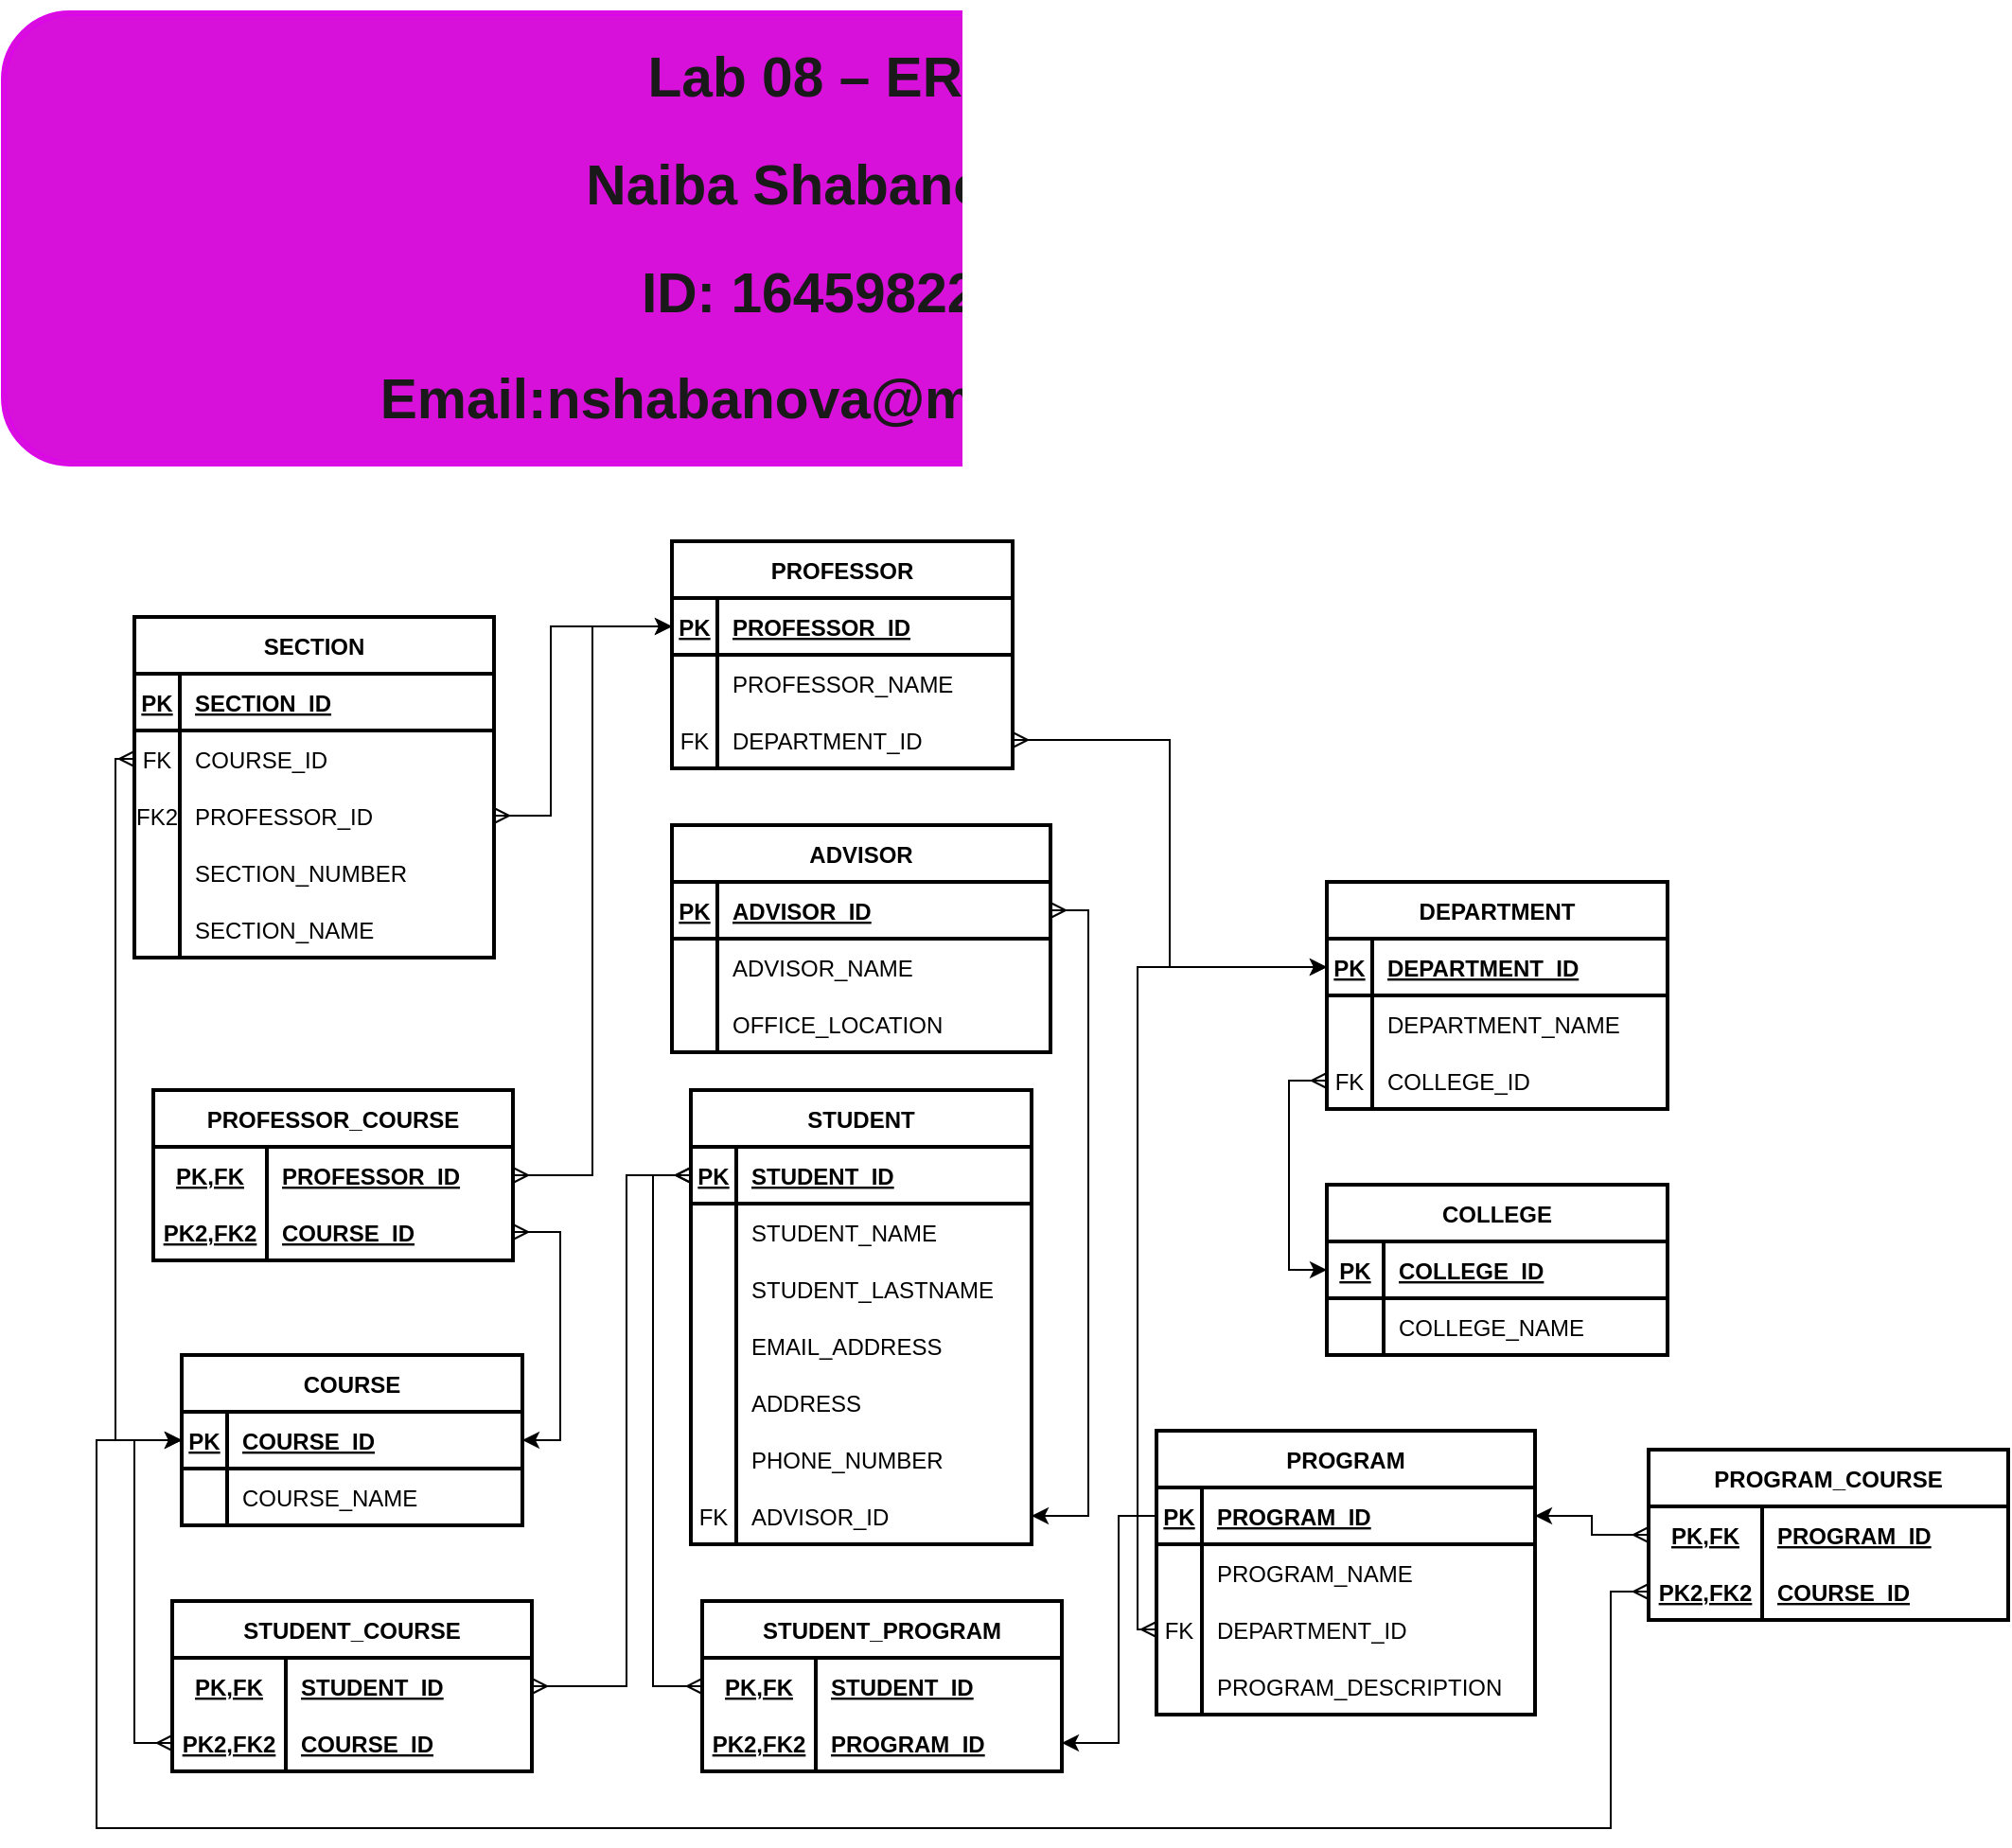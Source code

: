 <mxfile version="24.1.0" type="device">
  <diagram id="C5RBs43oDa-KdzZeNtuy" name="Page-1">
    <mxGraphModel dx="2333" dy="2549" grid="1" gridSize="10" guides="1" tooltips="1" connect="1" arrows="1" fold="1" page="1" pageScale="1" pageWidth="827" pageHeight="1169" math="0" shadow="0">
      <root>
        <mxCell id="WIyWlLk6GJQsqaUBKTNV-0" />
        <mxCell id="WIyWlLk6GJQsqaUBKTNV-1" parent="WIyWlLk6GJQsqaUBKTNV-0" />
        <mxCell id="GXKGaHelufRO0PGXP1pO-20" value="&lt;h1&gt;&lt;p class=&quot;MsoNormal&quot;&gt;&lt;span&gt;&lt;span style=&quot;font-size: 22pt; line-height: 107%;&quot;&gt;Lab 08 – ERD&lt;/span&gt;&lt;/span&gt;&lt;/p&gt;&lt;p class=&quot;MsoNormal&quot;&gt;&lt;span&gt;&lt;span style=&quot;font-size: 22pt; line-height: 107%;&quot;&gt;Naiba Shabanova&amp;nbsp;&lt;/span&gt;&lt;/span&gt;&lt;/p&gt;&lt;p class=&quot;MsoNormal&quot;&gt;&lt;span&gt;&lt;span style=&quot;font-size: 22pt; line-height: 107%;&quot;&gt;ID: 164598229&lt;/span&gt;&lt;/span&gt;&lt;/p&gt;&lt;p class=&quot;MsoNormal&quot;&gt;&lt;span&gt;&lt;span style=&quot;font-size: 22pt; line-height: 107%;&quot;&gt;Email:nshabanova@myseneca.ca&lt;/span&gt;&lt;/span&gt;&lt;/p&gt;&lt;/h1&gt;" style="shape=ext;double=1;rounded=1;whiteSpace=wrap;html=1;fillColor=#d710da;strokeColor=#dc05eb;fontStyle=1;fontColor=#1a1919;" parent="WIyWlLk6GJQsqaUBKTNV-1" vertex="1">
          <mxGeometry x="330" width="870" height="240" as="geometry" />
        </mxCell>
        <mxCell id="GXKGaHelufRO0PGXP1pO-171" value="COLLEGE" style="shape=table;startSize=30;container=1;collapsible=1;childLayout=tableLayout;fixedRows=1;rowLines=0;fontStyle=1;align=center;resizeLast=1;fontSize=12;strokeWidth=2;fillColor=none;" parent="WIyWlLk6GJQsqaUBKTNV-1" vertex="1">
          <mxGeometry x="1030" y="620" width="180" height="90" as="geometry" />
        </mxCell>
        <mxCell id="GXKGaHelufRO0PGXP1pO-172" value="" style="shape=tableRow;horizontal=0;startSize=0;swimlaneHead=0;swimlaneBody=0;fillColor=none;collapsible=0;dropTarget=0;points=[[0,0.5],[1,0.5]];portConstraint=eastwest;top=0;left=0;right=0;bottom=1;fontSize=12;strokeWidth=2;fontStyle=1" parent="GXKGaHelufRO0PGXP1pO-171" vertex="1">
          <mxGeometry y="30" width="180" height="30" as="geometry" />
        </mxCell>
        <mxCell id="GXKGaHelufRO0PGXP1pO-173" value="PK" style="shape=partialRectangle;connectable=0;fillColor=none;top=0;left=0;bottom=0;right=0;fontStyle=5;overflow=hidden;fontSize=12;strokeWidth=2;" parent="GXKGaHelufRO0PGXP1pO-172" vertex="1">
          <mxGeometry width="30" height="30" as="geometry">
            <mxRectangle width="30" height="30" as="alternateBounds" />
          </mxGeometry>
        </mxCell>
        <mxCell id="GXKGaHelufRO0PGXP1pO-174" value="COLLEGE_ID" style="shape=partialRectangle;connectable=0;fillColor=none;top=0;left=0;bottom=0;right=0;align=left;spacingLeft=6;fontStyle=5;overflow=hidden;fontSize=12;strokeWidth=2;" parent="GXKGaHelufRO0PGXP1pO-172" vertex="1">
          <mxGeometry x="30" width="150" height="30" as="geometry">
            <mxRectangle width="150" height="30" as="alternateBounds" />
          </mxGeometry>
        </mxCell>
        <mxCell id="GXKGaHelufRO0PGXP1pO-175" value="" style="shape=tableRow;horizontal=0;startSize=0;swimlaneHead=0;swimlaneBody=0;fillColor=none;collapsible=0;dropTarget=0;points=[[0,0.5],[1,0.5]];portConstraint=eastwest;top=0;left=0;right=0;bottom=0;fontSize=12;strokeWidth=2;fontStyle=0" parent="GXKGaHelufRO0PGXP1pO-171" vertex="1">
          <mxGeometry y="60" width="180" height="30" as="geometry" />
        </mxCell>
        <mxCell id="GXKGaHelufRO0PGXP1pO-176" value="" style="shape=partialRectangle;connectable=0;fillColor=none;top=0;left=0;bottom=0;right=0;editable=1;overflow=hidden;fontSize=12;strokeWidth=2;fontStyle=0" parent="GXKGaHelufRO0PGXP1pO-175" vertex="1">
          <mxGeometry width="30" height="30" as="geometry">
            <mxRectangle width="30" height="30" as="alternateBounds" />
          </mxGeometry>
        </mxCell>
        <mxCell id="GXKGaHelufRO0PGXP1pO-177" value="COLLEGE_NAME" style="shape=partialRectangle;connectable=0;fillColor=none;top=0;left=0;bottom=0;right=0;align=left;spacingLeft=6;overflow=hidden;fontSize=12;strokeWidth=2;fontStyle=0" parent="GXKGaHelufRO0PGXP1pO-175" vertex="1">
          <mxGeometry x="30" width="150" height="30" as="geometry">
            <mxRectangle width="150" height="30" as="alternateBounds" />
          </mxGeometry>
        </mxCell>
        <mxCell id="D0EyxFfddlVnasIQe5Lu-25" value="DEPARTMENT" style="shape=table;startSize=30;container=1;collapsible=1;childLayout=tableLayout;fixedRows=1;rowLines=0;fontStyle=1;align=center;resizeLast=1;strokeWidth=2;fillColor=none;" parent="WIyWlLk6GJQsqaUBKTNV-1" vertex="1">
          <mxGeometry x="1030" y="460" width="180" height="120.0" as="geometry" />
        </mxCell>
        <mxCell id="D0EyxFfddlVnasIQe5Lu-26" value="" style="shape=tableRow;horizontal=0;startSize=0;swimlaneHead=0;swimlaneBody=0;fillColor=none;collapsible=0;dropTarget=0;points=[[0,0.5],[1,0.5]];portConstraint=eastwest;top=0;left=0;right=0;bottom=1;strokeWidth=2;fontStyle=0" parent="D0EyxFfddlVnasIQe5Lu-25" vertex="1">
          <mxGeometry y="30" width="180" height="30" as="geometry" />
        </mxCell>
        <mxCell id="D0EyxFfddlVnasIQe5Lu-27" value="PK" style="shape=partialRectangle;connectable=0;fillColor=none;top=0;left=0;bottom=0;right=0;fontStyle=5;overflow=hidden;strokeWidth=2;" parent="D0EyxFfddlVnasIQe5Lu-26" vertex="1">
          <mxGeometry width="24" height="30" as="geometry">
            <mxRectangle width="24" height="30" as="alternateBounds" />
          </mxGeometry>
        </mxCell>
        <mxCell id="D0EyxFfddlVnasIQe5Lu-28" value="DEPARTMENT_ID" style="shape=partialRectangle;connectable=0;fillColor=none;top=0;left=0;bottom=0;right=0;align=left;spacingLeft=6;fontStyle=5;overflow=hidden;strokeWidth=2;" parent="D0EyxFfddlVnasIQe5Lu-26" vertex="1">
          <mxGeometry x="24" width="156" height="30" as="geometry">
            <mxRectangle width="156" height="30" as="alternateBounds" />
          </mxGeometry>
        </mxCell>
        <mxCell id="D0EyxFfddlVnasIQe5Lu-29" value="" style="shape=tableRow;horizontal=0;startSize=0;swimlaneHead=0;swimlaneBody=0;fillColor=none;collapsible=0;dropTarget=0;points=[[0,0.5],[1,0.5]];portConstraint=eastwest;top=0;left=0;right=0;bottom=0;strokeWidth=2;fontStyle=0" parent="D0EyxFfddlVnasIQe5Lu-25" vertex="1">
          <mxGeometry y="60" width="180" height="30" as="geometry" />
        </mxCell>
        <mxCell id="D0EyxFfddlVnasIQe5Lu-30" value="" style="shape=partialRectangle;connectable=0;fillColor=none;top=0;left=0;bottom=0;right=0;editable=1;overflow=hidden;strokeWidth=2;fontStyle=0" parent="D0EyxFfddlVnasIQe5Lu-29" vertex="1">
          <mxGeometry width="24" height="30" as="geometry">
            <mxRectangle width="24" height="30" as="alternateBounds" />
          </mxGeometry>
        </mxCell>
        <mxCell id="D0EyxFfddlVnasIQe5Lu-31" value="DEPARTMENT_NAME" style="shape=partialRectangle;connectable=0;fillColor=none;top=0;left=0;bottom=0;right=0;align=left;spacingLeft=6;overflow=hidden;strokeWidth=2;fontStyle=0" parent="D0EyxFfddlVnasIQe5Lu-29" vertex="1">
          <mxGeometry x="24" width="156" height="30" as="geometry">
            <mxRectangle width="156" height="30" as="alternateBounds" />
          </mxGeometry>
        </mxCell>
        <mxCell id="D0EyxFfddlVnasIQe5Lu-32" value="" style="shape=tableRow;horizontal=0;startSize=0;swimlaneHead=0;swimlaneBody=0;fillColor=none;collapsible=0;dropTarget=0;points=[[0,0.5],[1,0.5]];portConstraint=eastwest;top=0;left=0;right=0;bottom=0;strokeWidth=2;fontStyle=0" parent="D0EyxFfddlVnasIQe5Lu-25" vertex="1">
          <mxGeometry y="90" width="180" height="30" as="geometry" />
        </mxCell>
        <mxCell id="D0EyxFfddlVnasIQe5Lu-33" value="FK" style="shape=partialRectangle;connectable=0;fillColor=none;top=0;left=0;bottom=0;right=0;editable=1;overflow=hidden;strokeWidth=2;fontStyle=0" parent="D0EyxFfddlVnasIQe5Lu-32" vertex="1">
          <mxGeometry width="24" height="30" as="geometry">
            <mxRectangle width="24" height="30" as="alternateBounds" />
          </mxGeometry>
        </mxCell>
        <mxCell id="D0EyxFfddlVnasIQe5Lu-34" value="COLLEGE_ID" style="shape=partialRectangle;connectable=0;fillColor=none;top=0;left=0;bottom=0;right=0;align=left;spacingLeft=6;overflow=hidden;strokeWidth=2;fontStyle=0" parent="D0EyxFfddlVnasIQe5Lu-32" vertex="1">
          <mxGeometry x="24" width="156" height="30" as="geometry">
            <mxRectangle width="156" height="30" as="alternateBounds" />
          </mxGeometry>
        </mxCell>
        <mxCell id="D0EyxFfddlVnasIQe5Lu-57" value="PROFESSOR" style="shape=table;startSize=30;container=1;collapsible=1;childLayout=tableLayout;fixedRows=1;rowLines=0;fontStyle=1;align=center;resizeLast=1;strokeWidth=2;fillColor=none;" parent="WIyWlLk6GJQsqaUBKTNV-1" vertex="1">
          <mxGeometry x="684" y="280" width="180" height="120.0" as="geometry" />
        </mxCell>
        <mxCell id="D0EyxFfddlVnasIQe5Lu-58" value="" style="shape=tableRow;horizontal=0;startSize=0;swimlaneHead=0;swimlaneBody=0;fillColor=none;collapsible=0;dropTarget=0;points=[[0,0.5],[1,0.5]];portConstraint=eastwest;top=0;left=0;right=0;bottom=1;strokeWidth=2;fontStyle=0" parent="D0EyxFfddlVnasIQe5Lu-57" vertex="1">
          <mxGeometry y="30" width="180" height="30" as="geometry" />
        </mxCell>
        <mxCell id="D0EyxFfddlVnasIQe5Lu-59" value="PK" style="shape=partialRectangle;connectable=0;fillColor=none;top=0;left=0;bottom=0;right=0;fontStyle=5;overflow=hidden;strokeWidth=2;" parent="D0EyxFfddlVnasIQe5Lu-58" vertex="1">
          <mxGeometry width="24" height="30" as="geometry">
            <mxRectangle width="24" height="30" as="alternateBounds" />
          </mxGeometry>
        </mxCell>
        <mxCell id="D0EyxFfddlVnasIQe5Lu-60" value="PROFESSOR_ID" style="shape=partialRectangle;connectable=0;fillColor=none;top=0;left=0;bottom=0;right=0;align=left;spacingLeft=6;fontStyle=5;overflow=hidden;strokeWidth=2;" parent="D0EyxFfddlVnasIQe5Lu-58" vertex="1">
          <mxGeometry x="24" width="156" height="30" as="geometry">
            <mxRectangle width="156" height="30" as="alternateBounds" />
          </mxGeometry>
        </mxCell>
        <mxCell id="D0EyxFfddlVnasIQe5Lu-61" value="" style="shape=tableRow;horizontal=0;startSize=0;swimlaneHead=0;swimlaneBody=0;fillColor=none;collapsible=0;dropTarget=0;points=[[0,0.5],[1,0.5]];portConstraint=eastwest;top=0;left=0;right=0;bottom=0;strokeWidth=2;fontStyle=0" parent="D0EyxFfddlVnasIQe5Lu-57" vertex="1">
          <mxGeometry y="60" width="180" height="30" as="geometry" />
        </mxCell>
        <mxCell id="D0EyxFfddlVnasIQe5Lu-62" value="" style="shape=partialRectangle;connectable=0;fillColor=none;top=0;left=0;bottom=0;right=0;editable=1;overflow=hidden;strokeWidth=2;fontStyle=0" parent="D0EyxFfddlVnasIQe5Lu-61" vertex="1">
          <mxGeometry width="24" height="30" as="geometry">
            <mxRectangle width="24" height="30" as="alternateBounds" />
          </mxGeometry>
        </mxCell>
        <mxCell id="D0EyxFfddlVnasIQe5Lu-63" value="PROFESSOR_NAME" style="shape=partialRectangle;connectable=0;fillColor=none;top=0;left=0;bottom=0;right=0;align=left;spacingLeft=6;overflow=hidden;strokeWidth=2;fontStyle=0" parent="D0EyxFfddlVnasIQe5Lu-61" vertex="1">
          <mxGeometry x="24" width="156" height="30" as="geometry">
            <mxRectangle width="156" height="30" as="alternateBounds" />
          </mxGeometry>
        </mxCell>
        <mxCell id="D0EyxFfddlVnasIQe5Lu-64" value="" style="shape=tableRow;horizontal=0;startSize=0;swimlaneHead=0;swimlaneBody=0;fillColor=none;collapsible=0;dropTarget=0;points=[[0,0.5],[1,0.5]];portConstraint=eastwest;top=0;left=0;right=0;bottom=0;strokeWidth=2;fontStyle=0" parent="D0EyxFfddlVnasIQe5Lu-57" vertex="1">
          <mxGeometry y="90" width="180" height="30" as="geometry" />
        </mxCell>
        <mxCell id="D0EyxFfddlVnasIQe5Lu-65" value="FK" style="shape=partialRectangle;connectable=0;fillColor=none;top=0;left=0;bottom=0;right=0;editable=1;overflow=hidden;strokeWidth=2;fontStyle=0" parent="D0EyxFfddlVnasIQe5Lu-64" vertex="1">
          <mxGeometry width="24" height="30" as="geometry">
            <mxRectangle width="24" height="30" as="alternateBounds" />
          </mxGeometry>
        </mxCell>
        <mxCell id="D0EyxFfddlVnasIQe5Lu-66" value="DEPARTMENT_ID" style="shape=partialRectangle;connectable=0;fillColor=none;top=0;left=0;bottom=0;right=0;align=left;spacingLeft=6;overflow=hidden;strokeWidth=2;fontStyle=0" parent="D0EyxFfddlVnasIQe5Lu-64" vertex="1">
          <mxGeometry x="24" width="156" height="30" as="geometry">
            <mxRectangle width="156" height="30" as="alternateBounds" />
          </mxGeometry>
        </mxCell>
        <mxCell id="D0EyxFfddlVnasIQe5Lu-117" value="SECTION" style="shape=table;startSize=30;container=1;collapsible=1;childLayout=tableLayout;fixedRows=1;rowLines=0;fontStyle=1;align=center;resizeLast=1;strokeWidth=2;fillColor=none;movable=1;resizable=1;rotatable=1;deletable=1;editable=1;locked=0;connectable=1;" parent="WIyWlLk6GJQsqaUBKTNV-1" vertex="1">
          <mxGeometry x="400" y="320" width="190" height="180" as="geometry" />
        </mxCell>
        <mxCell id="D0EyxFfddlVnasIQe5Lu-118" value="" style="shape=tableRow;horizontal=0;startSize=0;swimlaneHead=0;swimlaneBody=0;fillColor=none;collapsible=0;dropTarget=0;points=[[0,0.5],[1,0.5]];portConstraint=eastwest;top=0;left=0;right=0;bottom=1;strokeWidth=2;fontStyle=0;movable=1;resizable=1;rotatable=1;deletable=1;editable=1;locked=0;connectable=1;" parent="D0EyxFfddlVnasIQe5Lu-117" vertex="1">
          <mxGeometry y="30" width="190" height="30" as="geometry" />
        </mxCell>
        <mxCell id="D0EyxFfddlVnasIQe5Lu-119" value="PK" style="shape=partialRectangle;connectable=1;fillColor=none;top=0;left=0;bottom=0;right=0;fontStyle=5;overflow=hidden;strokeWidth=2;movable=1;resizable=1;rotatable=1;deletable=1;editable=1;locked=0;" parent="D0EyxFfddlVnasIQe5Lu-118" vertex="1">
          <mxGeometry width="24" height="30" as="geometry">
            <mxRectangle width="24" height="30" as="alternateBounds" />
          </mxGeometry>
        </mxCell>
        <mxCell id="D0EyxFfddlVnasIQe5Lu-120" value="SECTION_ID" style="shape=partialRectangle;connectable=1;fillColor=none;top=0;left=0;bottom=0;right=0;align=left;spacingLeft=6;fontStyle=5;overflow=hidden;strokeWidth=2;movable=1;resizable=1;rotatable=1;deletable=1;editable=1;locked=0;" parent="D0EyxFfddlVnasIQe5Lu-118" vertex="1">
          <mxGeometry x="24" width="166" height="30" as="geometry">
            <mxRectangle width="166" height="30" as="alternateBounds" />
          </mxGeometry>
        </mxCell>
        <mxCell id="D0EyxFfddlVnasIQe5Lu-121" value="" style="shape=tableRow;horizontal=0;startSize=0;swimlaneHead=0;swimlaneBody=0;fillColor=none;collapsible=0;dropTarget=0;points=[[0,0.5],[1,0.5]];portConstraint=eastwest;top=0;left=0;right=0;bottom=0;strokeWidth=2;fontStyle=0;movable=1;resizable=1;rotatable=1;deletable=1;editable=1;locked=0;connectable=1;" parent="D0EyxFfddlVnasIQe5Lu-117" vertex="1">
          <mxGeometry y="60" width="190" height="30" as="geometry" />
        </mxCell>
        <mxCell id="D0EyxFfddlVnasIQe5Lu-122" value="FK" style="shape=partialRectangle;connectable=1;fillColor=none;top=0;left=0;bottom=0;right=0;editable=1;overflow=hidden;strokeWidth=2;fontStyle=0;movable=1;resizable=1;rotatable=1;deletable=1;locked=0;" parent="D0EyxFfddlVnasIQe5Lu-121" vertex="1">
          <mxGeometry width="24" height="30" as="geometry">
            <mxRectangle width="24" height="30" as="alternateBounds" />
          </mxGeometry>
        </mxCell>
        <mxCell id="D0EyxFfddlVnasIQe5Lu-123" value="COURSE_ID" style="shape=partialRectangle;connectable=1;fillColor=none;top=0;left=0;bottom=0;right=0;align=left;spacingLeft=6;overflow=hidden;strokeWidth=2;fontStyle=0;movable=1;resizable=1;rotatable=1;deletable=1;editable=1;locked=0;" parent="D0EyxFfddlVnasIQe5Lu-121" vertex="1">
          <mxGeometry x="24" width="166" height="30" as="geometry">
            <mxRectangle width="166" height="30" as="alternateBounds" />
          </mxGeometry>
        </mxCell>
        <mxCell id="D0EyxFfddlVnasIQe5Lu-124" value="" style="shape=tableRow;horizontal=0;startSize=0;swimlaneHead=0;swimlaneBody=0;fillColor=none;collapsible=0;dropTarget=0;points=[[0,0.5],[1,0.5]];portConstraint=eastwest;top=0;left=0;right=0;bottom=0;strokeWidth=2;fontStyle=0;movable=1;resizable=1;rotatable=1;deletable=1;editable=1;locked=0;connectable=1;" parent="D0EyxFfddlVnasIQe5Lu-117" vertex="1">
          <mxGeometry y="90" width="190" height="30" as="geometry" />
        </mxCell>
        <mxCell id="D0EyxFfddlVnasIQe5Lu-125" value="FK2" style="shape=partialRectangle;connectable=1;fillColor=none;top=0;left=0;bottom=0;right=0;editable=1;overflow=hidden;strokeWidth=2;fontStyle=0;movable=1;resizable=1;rotatable=1;deletable=1;locked=0;" parent="D0EyxFfddlVnasIQe5Lu-124" vertex="1">
          <mxGeometry width="24" height="30" as="geometry">
            <mxRectangle width="24" height="30" as="alternateBounds" />
          </mxGeometry>
        </mxCell>
        <mxCell id="D0EyxFfddlVnasIQe5Lu-126" value="PROFESSOR_ID" style="shape=partialRectangle;connectable=1;fillColor=none;top=0;left=0;bottom=0;right=0;align=left;spacingLeft=6;overflow=hidden;strokeWidth=2;fontStyle=0;movable=1;resizable=1;rotatable=1;deletable=1;editable=1;locked=0;" parent="D0EyxFfddlVnasIQe5Lu-124" vertex="1">
          <mxGeometry x="24" width="166" height="30" as="geometry">
            <mxRectangle width="166" height="30" as="alternateBounds" />
          </mxGeometry>
        </mxCell>
        <mxCell id="D0EyxFfddlVnasIQe5Lu-127" value="" style="shape=tableRow;horizontal=0;startSize=0;swimlaneHead=0;swimlaneBody=0;fillColor=none;collapsible=0;dropTarget=0;points=[[0,0.5],[1,0.5]];portConstraint=eastwest;top=0;left=0;right=0;bottom=0;strokeWidth=2;fontStyle=0;movable=1;resizable=1;rotatable=1;deletable=1;editable=1;locked=0;connectable=1;" parent="D0EyxFfddlVnasIQe5Lu-117" vertex="1">
          <mxGeometry y="120" width="190" height="30" as="geometry" />
        </mxCell>
        <mxCell id="D0EyxFfddlVnasIQe5Lu-128" value="" style="shape=partialRectangle;connectable=1;fillColor=none;top=0;left=0;bottom=0;right=0;editable=1;overflow=hidden;strokeWidth=2;fontStyle=0;movable=1;resizable=1;rotatable=1;deletable=1;locked=0;" parent="D0EyxFfddlVnasIQe5Lu-127" vertex="1">
          <mxGeometry width="24" height="30" as="geometry">
            <mxRectangle width="24" height="30" as="alternateBounds" />
          </mxGeometry>
        </mxCell>
        <mxCell id="D0EyxFfddlVnasIQe5Lu-129" value="SECTION_NUMBER" style="shape=partialRectangle;connectable=1;fillColor=none;top=0;left=0;bottom=0;right=0;align=left;spacingLeft=6;overflow=hidden;strokeWidth=2;fontStyle=0;movable=1;resizable=1;rotatable=1;deletable=1;editable=1;locked=0;" parent="D0EyxFfddlVnasIQe5Lu-127" vertex="1">
          <mxGeometry x="24" width="166" height="30" as="geometry">
            <mxRectangle width="166" height="30" as="alternateBounds" />
          </mxGeometry>
        </mxCell>
        <mxCell id="D0EyxFfddlVnasIQe5Lu-130" value="" style="shape=tableRow;horizontal=0;startSize=0;swimlaneHead=0;swimlaneBody=0;fillColor=none;collapsible=0;dropTarget=0;points=[[0,0.5],[1,0.5]];portConstraint=eastwest;top=0;left=0;right=0;bottom=0;strokeWidth=2;fontStyle=0;movable=1;resizable=1;rotatable=1;deletable=1;editable=1;locked=0;connectable=1;" parent="D0EyxFfddlVnasIQe5Lu-117" vertex="1">
          <mxGeometry y="150" width="190" height="30" as="geometry" />
        </mxCell>
        <mxCell id="D0EyxFfddlVnasIQe5Lu-131" value="" style="shape=partialRectangle;connectable=1;fillColor=none;top=0;left=0;bottom=0;right=0;editable=1;overflow=hidden;strokeWidth=2;fontStyle=0;movable=1;resizable=1;rotatable=1;deletable=1;locked=0;" parent="D0EyxFfddlVnasIQe5Lu-130" vertex="1">
          <mxGeometry width="24" height="30" as="geometry">
            <mxRectangle width="24" height="30" as="alternateBounds" />
          </mxGeometry>
        </mxCell>
        <mxCell id="D0EyxFfddlVnasIQe5Lu-132" value="SECTION_NAME" style="shape=partialRectangle;connectable=1;fillColor=none;top=0;left=0;bottom=0;right=0;align=left;spacingLeft=6;overflow=hidden;strokeWidth=2;fontStyle=0;movable=1;resizable=1;rotatable=1;deletable=1;editable=1;locked=0;" parent="D0EyxFfddlVnasIQe5Lu-130" vertex="1">
          <mxGeometry x="24" width="166" height="30" as="geometry">
            <mxRectangle width="166" height="30" as="alternateBounds" />
          </mxGeometry>
        </mxCell>
        <mxCell id="D0EyxFfddlVnasIQe5Lu-189" value="PROGRAM" style="shape=table;startSize=30;container=1;collapsible=1;childLayout=tableLayout;fixedRows=1;rowLines=0;fontStyle=1;align=center;resizeLast=1;strokeWidth=2;fillColor=none;movable=1;resizable=1;rotatable=1;deletable=1;editable=1;locked=0;connectable=1;" parent="WIyWlLk6GJQsqaUBKTNV-1" vertex="1">
          <mxGeometry x="940" y="750" width="200" height="150" as="geometry" />
        </mxCell>
        <mxCell id="D0EyxFfddlVnasIQe5Lu-190" value="" style="shape=tableRow;horizontal=0;startSize=0;swimlaneHead=0;swimlaneBody=0;fillColor=none;collapsible=0;dropTarget=0;points=[[0,0.5],[1,0.5]];portConstraint=eastwest;top=0;left=0;right=0;bottom=1;strokeWidth=2;fontStyle=0;movable=1;resizable=1;rotatable=1;deletable=1;editable=1;locked=0;connectable=1;" parent="D0EyxFfddlVnasIQe5Lu-189" vertex="1">
          <mxGeometry y="30" width="200" height="30" as="geometry" />
        </mxCell>
        <mxCell id="D0EyxFfddlVnasIQe5Lu-191" value="PK" style="shape=partialRectangle;connectable=1;fillColor=none;top=0;left=0;bottom=0;right=0;fontStyle=5;overflow=hidden;strokeWidth=2;movable=1;resizable=1;rotatable=1;deletable=1;editable=1;locked=0;" parent="D0EyxFfddlVnasIQe5Lu-190" vertex="1">
          <mxGeometry width="24" height="30" as="geometry">
            <mxRectangle width="24" height="30" as="alternateBounds" />
          </mxGeometry>
        </mxCell>
        <mxCell id="D0EyxFfddlVnasIQe5Lu-192" value="PROGRAM_ID" style="shape=partialRectangle;connectable=1;fillColor=none;top=0;left=0;bottom=0;right=0;align=left;spacingLeft=6;fontStyle=5;overflow=hidden;strokeWidth=2;movable=1;resizable=1;rotatable=1;deletable=1;editable=1;locked=0;" parent="D0EyxFfddlVnasIQe5Lu-190" vertex="1">
          <mxGeometry x="24" width="176" height="30" as="geometry">
            <mxRectangle width="176" height="30" as="alternateBounds" />
          </mxGeometry>
        </mxCell>
        <mxCell id="D0EyxFfddlVnasIQe5Lu-193" value="" style="shape=tableRow;horizontal=0;startSize=0;swimlaneHead=0;swimlaneBody=0;fillColor=none;collapsible=0;dropTarget=0;points=[[0,0.5],[1,0.5]];portConstraint=eastwest;top=0;left=0;right=0;bottom=0;strokeWidth=2;fontStyle=0;movable=1;resizable=1;rotatable=1;deletable=1;editable=1;locked=0;connectable=1;" parent="D0EyxFfddlVnasIQe5Lu-189" vertex="1">
          <mxGeometry y="60" width="200" height="30" as="geometry" />
        </mxCell>
        <mxCell id="D0EyxFfddlVnasIQe5Lu-194" value="" style="shape=partialRectangle;connectable=1;fillColor=none;top=0;left=0;bottom=0;right=0;editable=1;overflow=hidden;strokeWidth=2;fontStyle=0;movable=1;resizable=1;rotatable=1;deletable=1;locked=0;" parent="D0EyxFfddlVnasIQe5Lu-193" vertex="1">
          <mxGeometry width="24" height="30" as="geometry">
            <mxRectangle width="24" height="30" as="alternateBounds" />
          </mxGeometry>
        </mxCell>
        <mxCell id="D0EyxFfddlVnasIQe5Lu-195" value="PROGRAM_NAME" style="shape=partialRectangle;connectable=1;fillColor=none;top=0;left=0;bottom=0;right=0;align=left;spacingLeft=6;overflow=hidden;strokeWidth=2;fontStyle=0;movable=1;resizable=1;rotatable=1;deletable=1;editable=1;locked=0;" parent="D0EyxFfddlVnasIQe5Lu-193" vertex="1">
          <mxGeometry x="24" width="176" height="30" as="geometry">
            <mxRectangle width="176" height="30" as="alternateBounds" />
          </mxGeometry>
        </mxCell>
        <mxCell id="D0EyxFfddlVnasIQe5Lu-196" value="" style="shape=tableRow;horizontal=0;startSize=0;swimlaneHead=0;swimlaneBody=0;fillColor=none;collapsible=0;dropTarget=0;points=[[0,0.5],[1,0.5]];portConstraint=eastwest;top=0;left=0;right=0;bottom=0;strokeWidth=2;fontStyle=0;movable=1;resizable=1;rotatable=1;deletable=1;editable=1;locked=0;connectable=1;" parent="D0EyxFfddlVnasIQe5Lu-189" vertex="1">
          <mxGeometry y="90" width="200" height="30" as="geometry" />
        </mxCell>
        <mxCell id="D0EyxFfddlVnasIQe5Lu-197" value="FK" style="shape=partialRectangle;connectable=1;fillColor=none;top=0;left=0;bottom=0;right=0;editable=1;overflow=hidden;strokeWidth=2;fontStyle=0;movable=1;resizable=1;rotatable=1;deletable=1;locked=0;" parent="D0EyxFfddlVnasIQe5Lu-196" vertex="1">
          <mxGeometry width="24" height="30" as="geometry">
            <mxRectangle width="24" height="30" as="alternateBounds" />
          </mxGeometry>
        </mxCell>
        <mxCell id="D0EyxFfddlVnasIQe5Lu-198" value="DEPARTMENT_ID" style="shape=partialRectangle;connectable=1;fillColor=none;top=0;left=0;bottom=0;right=0;align=left;spacingLeft=6;overflow=hidden;strokeWidth=2;fontStyle=0;movable=1;resizable=1;rotatable=1;deletable=1;editable=1;locked=0;" parent="D0EyxFfddlVnasIQe5Lu-196" vertex="1">
          <mxGeometry x="24" width="176" height="30" as="geometry">
            <mxRectangle width="176" height="30" as="alternateBounds" />
          </mxGeometry>
        </mxCell>
        <mxCell id="D0EyxFfddlVnasIQe5Lu-199" value="" style="shape=tableRow;horizontal=0;startSize=0;swimlaneHead=0;swimlaneBody=0;fillColor=none;collapsible=0;dropTarget=0;points=[[0,0.5],[1,0.5]];portConstraint=eastwest;top=0;left=0;right=0;bottom=0;strokeWidth=2;fontStyle=0;movable=1;resizable=1;rotatable=1;deletable=1;editable=1;locked=0;connectable=1;" parent="D0EyxFfddlVnasIQe5Lu-189" vertex="1">
          <mxGeometry y="120" width="200" height="30" as="geometry" />
        </mxCell>
        <mxCell id="D0EyxFfddlVnasIQe5Lu-200" value="" style="shape=partialRectangle;connectable=1;fillColor=none;top=0;left=0;bottom=0;right=0;editable=1;overflow=hidden;strokeWidth=2;fontStyle=0;movable=1;resizable=1;rotatable=1;deletable=1;locked=0;" parent="D0EyxFfddlVnasIQe5Lu-199" vertex="1">
          <mxGeometry width="24" height="30" as="geometry">
            <mxRectangle width="24" height="30" as="alternateBounds" />
          </mxGeometry>
        </mxCell>
        <mxCell id="D0EyxFfddlVnasIQe5Lu-201" value="PROGRAM_DESCRIPTION" style="shape=partialRectangle;connectable=1;fillColor=none;top=0;left=0;bottom=0;right=0;align=left;spacingLeft=6;overflow=hidden;strokeWidth=2;fontStyle=0;movable=1;resizable=1;rotatable=1;deletable=1;editable=1;locked=0;" parent="D0EyxFfddlVnasIQe5Lu-199" vertex="1">
          <mxGeometry x="24" width="176" height="30" as="geometry">
            <mxRectangle width="176" height="30" as="alternateBounds" />
          </mxGeometry>
        </mxCell>
        <mxCell id="D0EyxFfddlVnasIQe5Lu-205" value="COURSE" style="shape=table;startSize=30;container=1;collapsible=1;childLayout=tableLayout;fixedRows=1;rowLines=0;fontStyle=1;align=center;resizeLast=1;strokeWidth=2;fillColor=none;" parent="WIyWlLk6GJQsqaUBKTNV-1" vertex="1">
          <mxGeometry x="425" y="710" width="180" height="90.0" as="geometry" />
        </mxCell>
        <mxCell id="D0EyxFfddlVnasIQe5Lu-206" value="" style="shape=tableRow;horizontal=0;startSize=0;swimlaneHead=0;swimlaneBody=0;fillColor=none;collapsible=0;dropTarget=0;points=[[0,0.5],[1,0.5]];portConstraint=eastwest;top=0;left=0;right=0;bottom=1;strokeWidth=2;fontStyle=0" parent="D0EyxFfddlVnasIQe5Lu-205" vertex="1">
          <mxGeometry y="30" width="180" height="30" as="geometry" />
        </mxCell>
        <mxCell id="D0EyxFfddlVnasIQe5Lu-207" value="PK" style="shape=partialRectangle;connectable=0;fillColor=none;top=0;left=0;bottom=0;right=0;fontStyle=5;overflow=hidden;strokeWidth=2;" parent="D0EyxFfddlVnasIQe5Lu-206" vertex="1">
          <mxGeometry width="24" height="30" as="geometry">
            <mxRectangle width="24" height="30" as="alternateBounds" />
          </mxGeometry>
        </mxCell>
        <mxCell id="D0EyxFfddlVnasIQe5Lu-208" value="COURSE_ID" style="shape=partialRectangle;connectable=0;fillColor=none;top=0;left=0;bottom=0;right=0;align=left;spacingLeft=6;fontStyle=5;overflow=hidden;strokeWidth=2;" parent="D0EyxFfddlVnasIQe5Lu-206" vertex="1">
          <mxGeometry x="24" width="156" height="30" as="geometry">
            <mxRectangle width="156" height="30" as="alternateBounds" />
          </mxGeometry>
        </mxCell>
        <mxCell id="D0EyxFfddlVnasIQe5Lu-209" value="" style="shape=tableRow;horizontal=0;startSize=0;swimlaneHead=0;swimlaneBody=0;fillColor=none;collapsible=0;dropTarget=0;points=[[0,0.5],[1,0.5]];portConstraint=eastwest;top=0;left=0;right=0;bottom=0;strokeWidth=2;fontStyle=0" parent="D0EyxFfddlVnasIQe5Lu-205" vertex="1">
          <mxGeometry y="60" width="180" height="30" as="geometry" />
        </mxCell>
        <mxCell id="D0EyxFfddlVnasIQe5Lu-210" value="" style="shape=partialRectangle;connectable=0;fillColor=none;top=0;left=0;bottom=0;right=0;editable=1;overflow=hidden;strokeWidth=2;fontStyle=0" parent="D0EyxFfddlVnasIQe5Lu-209" vertex="1">
          <mxGeometry width="24" height="30" as="geometry">
            <mxRectangle width="24" height="30" as="alternateBounds" />
          </mxGeometry>
        </mxCell>
        <mxCell id="D0EyxFfddlVnasIQe5Lu-211" value="COURSE_NAME" style="shape=partialRectangle;connectable=0;fillColor=none;top=0;left=0;bottom=0;right=0;align=left;spacingLeft=6;overflow=hidden;strokeWidth=2;fontStyle=0" parent="D0EyxFfddlVnasIQe5Lu-209" vertex="1">
          <mxGeometry x="24" width="156" height="30" as="geometry">
            <mxRectangle width="156" height="30" as="alternateBounds" />
          </mxGeometry>
        </mxCell>
        <mxCell id="D0EyxFfddlVnasIQe5Lu-215" value="ADVISOR" style="shape=table;startSize=30;container=1;collapsible=1;childLayout=tableLayout;fixedRows=1;rowLines=0;fontStyle=1;align=center;resizeLast=1;strokeWidth=2;fillColor=none;movable=1;resizable=1;rotatable=1;deletable=1;editable=1;locked=0;connectable=1;" parent="WIyWlLk6GJQsqaUBKTNV-1" vertex="1">
          <mxGeometry x="684" y="430" width="200" height="120" as="geometry" />
        </mxCell>
        <mxCell id="D0EyxFfddlVnasIQe5Lu-216" value="" style="shape=tableRow;horizontal=0;startSize=0;swimlaneHead=0;swimlaneBody=0;fillColor=none;collapsible=0;dropTarget=0;points=[[0,0.5],[1,0.5]];portConstraint=eastwest;top=0;left=0;right=0;bottom=1;strokeWidth=2;fontStyle=0;movable=1;resizable=1;rotatable=1;deletable=1;editable=1;locked=0;connectable=1;" parent="D0EyxFfddlVnasIQe5Lu-215" vertex="1">
          <mxGeometry y="30" width="200" height="30" as="geometry" />
        </mxCell>
        <mxCell id="D0EyxFfddlVnasIQe5Lu-217" value="PK" style="shape=partialRectangle;connectable=1;fillColor=none;top=0;left=0;bottom=0;right=0;fontStyle=5;overflow=hidden;strokeWidth=2;movable=1;resizable=1;rotatable=1;deletable=1;editable=1;locked=0;" parent="D0EyxFfddlVnasIQe5Lu-216" vertex="1">
          <mxGeometry width="24" height="30" as="geometry">
            <mxRectangle width="24" height="30" as="alternateBounds" />
          </mxGeometry>
        </mxCell>
        <mxCell id="D0EyxFfddlVnasIQe5Lu-218" value="ADVISOR_ID" style="shape=partialRectangle;connectable=1;fillColor=none;top=0;left=0;bottom=0;right=0;align=left;spacingLeft=6;fontStyle=5;overflow=hidden;strokeWidth=2;movable=1;resizable=1;rotatable=1;deletable=1;editable=1;locked=0;" parent="D0EyxFfddlVnasIQe5Lu-216" vertex="1">
          <mxGeometry x="24" width="176" height="30" as="geometry">
            <mxRectangle width="176" height="30" as="alternateBounds" />
          </mxGeometry>
        </mxCell>
        <mxCell id="D0EyxFfddlVnasIQe5Lu-219" value="" style="shape=tableRow;horizontal=0;startSize=0;swimlaneHead=0;swimlaneBody=0;fillColor=none;collapsible=0;dropTarget=0;points=[[0,0.5],[1,0.5]];portConstraint=eastwest;top=0;left=0;right=0;bottom=0;strokeWidth=2;fontStyle=0;movable=1;resizable=1;rotatable=1;deletable=1;editable=1;locked=0;connectable=1;" parent="D0EyxFfddlVnasIQe5Lu-215" vertex="1">
          <mxGeometry y="60" width="200" height="30" as="geometry" />
        </mxCell>
        <mxCell id="D0EyxFfddlVnasIQe5Lu-220" value="" style="shape=partialRectangle;connectable=1;fillColor=none;top=0;left=0;bottom=0;right=0;editable=1;overflow=hidden;strokeWidth=2;fontStyle=0;movable=1;resizable=1;rotatable=1;deletable=1;locked=0;" parent="D0EyxFfddlVnasIQe5Lu-219" vertex="1">
          <mxGeometry width="24" height="30" as="geometry">
            <mxRectangle width="24" height="30" as="alternateBounds" />
          </mxGeometry>
        </mxCell>
        <mxCell id="D0EyxFfddlVnasIQe5Lu-221" value="ADVISOR_NAME" style="shape=partialRectangle;connectable=1;fillColor=none;top=0;left=0;bottom=0;right=0;align=left;spacingLeft=6;overflow=hidden;strokeWidth=2;fontStyle=0;movable=1;resizable=1;rotatable=1;deletable=1;editable=1;locked=0;" parent="D0EyxFfddlVnasIQe5Lu-219" vertex="1">
          <mxGeometry x="24" width="176" height="30" as="geometry">
            <mxRectangle width="176" height="30" as="alternateBounds" />
          </mxGeometry>
        </mxCell>
        <mxCell id="D0EyxFfddlVnasIQe5Lu-225" value="" style="shape=tableRow;horizontal=0;startSize=0;swimlaneHead=0;swimlaneBody=0;fillColor=none;collapsible=0;dropTarget=0;points=[[0,0.5],[1,0.5]];portConstraint=eastwest;top=0;left=0;right=0;bottom=0;strokeWidth=2;fontStyle=0;movable=1;resizable=1;rotatable=1;deletable=1;editable=1;locked=0;connectable=1;" parent="D0EyxFfddlVnasIQe5Lu-215" vertex="1">
          <mxGeometry y="90" width="200" height="30" as="geometry" />
        </mxCell>
        <mxCell id="D0EyxFfddlVnasIQe5Lu-226" value="" style="shape=partialRectangle;connectable=1;fillColor=none;top=0;left=0;bottom=0;right=0;editable=1;overflow=hidden;strokeWidth=2;fontStyle=0;movable=1;resizable=1;rotatable=1;deletable=1;locked=0;" parent="D0EyxFfddlVnasIQe5Lu-225" vertex="1">
          <mxGeometry width="24" height="30" as="geometry">
            <mxRectangle width="24" height="30" as="alternateBounds" />
          </mxGeometry>
        </mxCell>
        <mxCell id="D0EyxFfddlVnasIQe5Lu-227" value="OFFICE_LOCATION" style="shape=partialRectangle;connectable=1;fillColor=none;top=0;left=0;bottom=0;right=0;align=left;spacingLeft=6;overflow=hidden;strokeWidth=2;fontStyle=0;movable=1;resizable=1;rotatable=1;deletable=1;editable=1;locked=0;" parent="D0EyxFfddlVnasIQe5Lu-225" vertex="1">
          <mxGeometry x="24" width="176" height="30" as="geometry">
            <mxRectangle width="176" height="30" as="alternateBounds" />
          </mxGeometry>
        </mxCell>
        <mxCell id="xwv_K506vWrAMag6-esJ-45" style="edgeStyle=orthogonalEdgeStyle;rounded=0;orthogonalLoop=1;jettySize=auto;html=1;exitX=0;exitY=0.5;exitDx=0;exitDy=0;entryX=0;entryY=0.5;entryDx=0;entryDy=0;startArrow=ERmany;startFill=0;endArrow=ERmany;endFill=0;" parent="WIyWlLk6GJQsqaUBKTNV-1" source="xwv_K506vWrAMag6-esJ-0" target="xwv_K506vWrAMag6-esJ-56" edge="1">
          <mxGeometry relative="1" as="geometry">
            <mxPoint x="684" y="645" as="targetPoint" />
          </mxGeometry>
        </mxCell>
        <mxCell id="xwv_K506vWrAMag6-esJ-0" value="STUDENT_PROGRAM" style="shape=table;startSize=30;container=1;collapsible=1;childLayout=tableLayout;fixedRows=1;rowLines=0;fontStyle=1;align=center;resizeLast=1;strokeWidth=2;fillColor=none;" parent="WIyWlLk6GJQsqaUBKTNV-1" vertex="1">
          <mxGeometry x="700" y="840" width="190" height="90" as="geometry" />
        </mxCell>
        <mxCell id="xwv_K506vWrAMag6-esJ-4" value="" style="shape=tableRow;horizontal=0;startSize=0;swimlaneHead=0;swimlaneBody=0;fillColor=none;collapsible=0;dropTarget=0;points=[[0,0.5],[1,0.5]];portConstraint=eastwest;top=0;left=0;right=0;bottom=0;strokeWidth=2;fontStyle=5" parent="xwv_K506vWrAMag6-esJ-0" vertex="1">
          <mxGeometry y="30" width="190" height="30" as="geometry" />
        </mxCell>
        <mxCell id="xwv_K506vWrAMag6-esJ-5" value="PK,FK" style="shape=partialRectangle;connectable=0;fillColor=none;top=0;left=0;bottom=0;right=0;editable=1;overflow=hidden;strokeWidth=2;fontStyle=5" parent="xwv_K506vWrAMag6-esJ-4" vertex="1">
          <mxGeometry width="60" height="30" as="geometry">
            <mxRectangle width="60" height="30" as="alternateBounds" />
          </mxGeometry>
        </mxCell>
        <mxCell id="xwv_K506vWrAMag6-esJ-6" value="STUDENT_ID" style="shape=partialRectangle;connectable=0;fillColor=none;top=0;left=0;bottom=0;right=0;align=left;spacingLeft=6;overflow=hidden;strokeWidth=2;fontStyle=5" parent="xwv_K506vWrAMag6-esJ-4" vertex="1">
          <mxGeometry x="60" width="130" height="30" as="geometry">
            <mxRectangle width="130" height="30" as="alternateBounds" />
          </mxGeometry>
        </mxCell>
        <mxCell id="xwv_K506vWrAMag6-esJ-7" value="" style="shape=tableRow;horizontal=0;startSize=0;swimlaneHead=0;swimlaneBody=0;fillColor=none;collapsible=0;dropTarget=0;points=[[0,0.5],[1,0.5]];portConstraint=eastwest;top=0;left=0;right=0;bottom=0;strokeWidth=2;fontStyle=5" parent="xwv_K506vWrAMag6-esJ-0" vertex="1">
          <mxGeometry y="60" width="190" height="30" as="geometry" />
        </mxCell>
        <mxCell id="xwv_K506vWrAMag6-esJ-8" value="PK2,FK2" style="shape=partialRectangle;connectable=0;fillColor=none;top=0;left=0;bottom=0;right=0;editable=1;overflow=hidden;strokeWidth=2;fontStyle=5" parent="xwv_K506vWrAMag6-esJ-7" vertex="1">
          <mxGeometry width="60" height="30" as="geometry">
            <mxRectangle width="60" height="30" as="alternateBounds" />
          </mxGeometry>
        </mxCell>
        <mxCell id="xwv_K506vWrAMag6-esJ-9" value="PROGRAM_ID" style="shape=partialRectangle;connectable=0;fillColor=none;top=0;left=0;bottom=0;right=0;align=left;spacingLeft=6;overflow=hidden;strokeWidth=2;fontStyle=5" parent="xwv_K506vWrAMag6-esJ-7" vertex="1">
          <mxGeometry x="60" width="130" height="30" as="geometry">
            <mxRectangle width="130" height="30" as="alternateBounds" />
          </mxGeometry>
        </mxCell>
        <mxCell id="xwv_K506vWrAMag6-esJ-10" value="STUDENT_COURSE" style="shape=table;startSize=30;container=1;collapsible=1;childLayout=tableLayout;fixedRows=1;rowLines=0;fontStyle=1;align=center;resizeLast=1;strokeWidth=2;fillColor=none;" parent="WIyWlLk6GJQsqaUBKTNV-1" vertex="1">
          <mxGeometry x="420" y="840" width="190" height="90" as="geometry" />
        </mxCell>
        <mxCell id="xwv_K506vWrAMag6-esJ-11" value="" style="shape=tableRow;horizontal=0;startSize=0;swimlaneHead=0;swimlaneBody=0;fillColor=none;collapsible=0;dropTarget=0;points=[[0,0.5],[1,0.5]];portConstraint=eastwest;top=0;left=0;right=0;bottom=0;strokeWidth=2;fontStyle=5" parent="xwv_K506vWrAMag6-esJ-10" vertex="1">
          <mxGeometry y="30" width="190" height="30" as="geometry" />
        </mxCell>
        <mxCell id="xwv_K506vWrAMag6-esJ-12" value="PK,FK" style="shape=partialRectangle;connectable=0;fillColor=none;top=0;left=0;bottom=0;right=0;editable=1;overflow=hidden;strokeWidth=2;fontStyle=5" parent="xwv_K506vWrAMag6-esJ-11" vertex="1">
          <mxGeometry width="60" height="30" as="geometry">
            <mxRectangle width="60" height="30" as="alternateBounds" />
          </mxGeometry>
        </mxCell>
        <mxCell id="xwv_K506vWrAMag6-esJ-13" value="STUDENT_ID" style="shape=partialRectangle;connectable=0;fillColor=none;top=0;left=0;bottom=0;right=0;align=left;spacingLeft=6;overflow=hidden;strokeWidth=2;fontStyle=5" parent="xwv_K506vWrAMag6-esJ-11" vertex="1">
          <mxGeometry x="60" width="130" height="30" as="geometry">
            <mxRectangle width="130" height="30" as="alternateBounds" />
          </mxGeometry>
        </mxCell>
        <mxCell id="xwv_K506vWrAMag6-esJ-14" value="" style="shape=tableRow;horizontal=0;startSize=0;swimlaneHead=0;swimlaneBody=0;fillColor=none;collapsible=0;dropTarget=0;points=[[0,0.5],[1,0.5]];portConstraint=eastwest;top=0;left=0;right=0;bottom=0;strokeWidth=2;fontStyle=5" parent="xwv_K506vWrAMag6-esJ-10" vertex="1">
          <mxGeometry y="60" width="190" height="30" as="geometry" />
        </mxCell>
        <mxCell id="xwv_K506vWrAMag6-esJ-15" value="PK2,FK2" style="shape=partialRectangle;connectable=0;fillColor=none;top=0;left=0;bottom=0;right=0;editable=1;overflow=hidden;strokeWidth=2;fontStyle=5" parent="xwv_K506vWrAMag6-esJ-14" vertex="1">
          <mxGeometry width="60" height="30" as="geometry">
            <mxRectangle width="60" height="30" as="alternateBounds" />
          </mxGeometry>
        </mxCell>
        <mxCell id="xwv_K506vWrAMag6-esJ-16" value="COURSE_ID" style="shape=partialRectangle;connectable=0;fillColor=none;top=0;left=0;bottom=0;right=0;align=left;spacingLeft=6;overflow=hidden;strokeWidth=2;fontStyle=5" parent="xwv_K506vWrAMag6-esJ-14" vertex="1">
          <mxGeometry x="60" width="130" height="30" as="geometry">
            <mxRectangle width="130" height="30" as="alternateBounds" />
          </mxGeometry>
        </mxCell>
        <mxCell id="xwv_K506vWrAMag6-esJ-17" value="PROGRAM_COURSE" style="shape=table;startSize=30;container=1;collapsible=1;childLayout=tableLayout;fixedRows=1;rowLines=0;fontStyle=1;align=center;resizeLast=1;strokeWidth=2;fillColor=none;" parent="WIyWlLk6GJQsqaUBKTNV-1" vertex="1">
          <mxGeometry x="1200" y="760" width="190" height="90" as="geometry" />
        </mxCell>
        <mxCell id="xwv_K506vWrAMag6-esJ-18" value="" style="shape=tableRow;horizontal=0;startSize=0;swimlaneHead=0;swimlaneBody=0;fillColor=none;collapsible=0;dropTarget=0;points=[[0,0.5],[1,0.5]];portConstraint=eastwest;top=0;left=0;right=0;bottom=0;strokeWidth=2;fontStyle=5" parent="xwv_K506vWrAMag6-esJ-17" vertex="1">
          <mxGeometry y="30" width="190" height="30" as="geometry" />
        </mxCell>
        <mxCell id="xwv_K506vWrAMag6-esJ-19" value="PK,FK" style="shape=partialRectangle;connectable=0;fillColor=none;top=0;left=0;bottom=0;right=0;editable=1;overflow=hidden;strokeWidth=2;fontStyle=5" parent="xwv_K506vWrAMag6-esJ-18" vertex="1">
          <mxGeometry width="60" height="30" as="geometry">
            <mxRectangle width="60" height="30" as="alternateBounds" />
          </mxGeometry>
        </mxCell>
        <mxCell id="xwv_K506vWrAMag6-esJ-20" value="PROGRAM_ID" style="shape=partialRectangle;connectable=0;fillColor=none;top=0;left=0;bottom=0;right=0;align=left;spacingLeft=6;overflow=hidden;strokeWidth=2;fontStyle=5" parent="xwv_K506vWrAMag6-esJ-18" vertex="1">
          <mxGeometry x="60" width="130" height="30" as="geometry">
            <mxRectangle width="130" height="30" as="alternateBounds" />
          </mxGeometry>
        </mxCell>
        <mxCell id="xwv_K506vWrAMag6-esJ-21" value="" style="shape=tableRow;horizontal=0;startSize=0;swimlaneHead=0;swimlaneBody=0;fillColor=none;collapsible=0;dropTarget=0;points=[[0,0.5],[1,0.5]];portConstraint=eastwest;top=0;left=0;right=0;bottom=0;strokeWidth=2;fontStyle=5" parent="xwv_K506vWrAMag6-esJ-17" vertex="1">
          <mxGeometry y="60" width="190" height="30" as="geometry" />
        </mxCell>
        <mxCell id="xwv_K506vWrAMag6-esJ-22" value="PK2,FK2" style="shape=partialRectangle;connectable=0;fillColor=none;top=0;left=0;bottom=0;right=0;editable=1;overflow=hidden;strokeWidth=2;fontStyle=5" parent="xwv_K506vWrAMag6-esJ-21" vertex="1">
          <mxGeometry width="60" height="30" as="geometry">
            <mxRectangle width="60" height="30" as="alternateBounds" />
          </mxGeometry>
        </mxCell>
        <mxCell id="xwv_K506vWrAMag6-esJ-23" value="COURSE_ID" style="shape=partialRectangle;connectable=0;fillColor=none;top=0;left=0;bottom=0;right=0;align=left;spacingLeft=6;overflow=hidden;strokeWidth=2;fontStyle=5" parent="xwv_K506vWrAMag6-esJ-21" vertex="1">
          <mxGeometry x="60" width="130" height="30" as="geometry">
            <mxRectangle width="130" height="30" as="alternateBounds" />
          </mxGeometry>
        </mxCell>
        <mxCell id="xwv_K506vWrAMag6-esJ-24" value="PROFESSOR_COURSE" style="shape=table;startSize=30;container=1;collapsible=1;childLayout=tableLayout;fixedRows=1;rowLines=0;fontStyle=1;align=center;resizeLast=1;strokeWidth=2;fillColor=none;" parent="WIyWlLk6GJQsqaUBKTNV-1" vertex="1">
          <mxGeometry x="410" y="570" width="190" height="90" as="geometry" />
        </mxCell>
        <mxCell id="xwv_K506vWrAMag6-esJ-25" value="" style="shape=tableRow;horizontal=0;startSize=0;swimlaneHead=0;swimlaneBody=0;fillColor=none;collapsible=0;dropTarget=0;points=[[0,0.5],[1,0.5]];portConstraint=eastwest;top=0;left=0;right=0;bottom=0;strokeWidth=2;fontStyle=5" parent="xwv_K506vWrAMag6-esJ-24" vertex="1">
          <mxGeometry y="30" width="190" height="30" as="geometry" />
        </mxCell>
        <mxCell id="xwv_K506vWrAMag6-esJ-26" value="PK,FK" style="shape=partialRectangle;connectable=0;fillColor=none;top=0;left=0;bottom=0;right=0;editable=1;overflow=hidden;strokeWidth=2;fontStyle=5" parent="xwv_K506vWrAMag6-esJ-25" vertex="1">
          <mxGeometry width="60" height="30" as="geometry">
            <mxRectangle width="60" height="30" as="alternateBounds" />
          </mxGeometry>
        </mxCell>
        <mxCell id="xwv_K506vWrAMag6-esJ-27" value="PROFESSOR_ID" style="shape=partialRectangle;connectable=0;fillColor=none;top=0;left=0;bottom=0;right=0;align=left;spacingLeft=6;overflow=hidden;strokeWidth=2;fontStyle=5" parent="xwv_K506vWrAMag6-esJ-25" vertex="1">
          <mxGeometry x="60" width="130" height="30" as="geometry">
            <mxRectangle width="130" height="30" as="alternateBounds" />
          </mxGeometry>
        </mxCell>
        <mxCell id="xwv_K506vWrAMag6-esJ-28" value="" style="shape=tableRow;horizontal=0;startSize=0;swimlaneHead=0;swimlaneBody=0;fillColor=none;collapsible=0;dropTarget=0;points=[[0,0.5],[1,0.5]];portConstraint=eastwest;top=0;left=0;right=0;bottom=0;strokeWidth=2;fontStyle=5" parent="xwv_K506vWrAMag6-esJ-24" vertex="1">
          <mxGeometry y="60" width="190" height="30" as="geometry" />
        </mxCell>
        <mxCell id="xwv_K506vWrAMag6-esJ-29" value="PK2,FK2" style="shape=partialRectangle;connectable=0;fillColor=none;top=0;left=0;bottom=0;right=0;editable=1;overflow=hidden;strokeWidth=2;fontStyle=5" parent="xwv_K506vWrAMag6-esJ-28" vertex="1">
          <mxGeometry width="60" height="30" as="geometry">
            <mxRectangle width="60" height="30" as="alternateBounds" />
          </mxGeometry>
        </mxCell>
        <mxCell id="xwv_K506vWrAMag6-esJ-30" value="COURSE_ID" style="shape=partialRectangle;connectable=0;fillColor=none;top=0;left=0;bottom=0;right=0;align=left;spacingLeft=6;overflow=hidden;strokeWidth=2;fontStyle=5" parent="xwv_K506vWrAMag6-esJ-28" vertex="1">
          <mxGeometry x="60" width="130" height="30" as="geometry">
            <mxRectangle width="130" height="30" as="alternateBounds" />
          </mxGeometry>
        </mxCell>
        <mxCell id="xwv_K506vWrAMag6-esJ-44" style="edgeStyle=orthogonalEdgeStyle;rounded=0;orthogonalLoop=1;jettySize=auto;html=1;exitX=0;exitY=0.5;exitDx=0;exitDy=0;entryX=1;entryY=0.5;entryDx=0;entryDy=0;" parent="WIyWlLk6GJQsqaUBKTNV-1" source="D0EyxFfddlVnasIQe5Lu-191" target="xwv_K506vWrAMag6-esJ-7" edge="1">
          <mxGeometry relative="1" as="geometry">
            <Array as="points">
              <mxPoint x="920" y="795" />
              <mxPoint x="920" y="915" />
            </Array>
          </mxGeometry>
        </mxCell>
        <mxCell id="xwv_K506vWrAMag6-esJ-46" style="edgeStyle=orthogonalEdgeStyle;rounded=0;orthogonalLoop=1;jettySize=auto;html=1;exitX=0;exitY=0.5;exitDx=0;exitDy=0;entryX=1;entryY=0.5;entryDx=0;entryDy=0;startArrow=ERmany;startFill=0;endArrow=ERmany;endFill=0;" parent="WIyWlLk6GJQsqaUBKTNV-1" source="xwv_K506vWrAMag6-esJ-56" target="xwv_K506vWrAMag6-esJ-11" edge="1">
          <mxGeometry relative="1" as="geometry">
            <mxPoint x="684" y="645" as="sourcePoint" />
            <Array as="points">
              <mxPoint x="660" y="615" />
              <mxPoint x="660" y="885" />
            </Array>
          </mxGeometry>
        </mxCell>
        <mxCell id="xwv_K506vWrAMag6-esJ-47" style="edgeStyle=orthogonalEdgeStyle;rounded=0;orthogonalLoop=1;jettySize=auto;html=1;exitX=0;exitY=0.5;exitDx=0;exitDy=0;entryX=0;entryY=0.5;entryDx=0;entryDy=0;startArrow=ERmany;startFill=0;" parent="WIyWlLk6GJQsqaUBKTNV-1" source="xwv_K506vWrAMag6-esJ-14" target="D0EyxFfddlVnasIQe5Lu-206" edge="1">
          <mxGeometry relative="1" as="geometry" />
        </mxCell>
        <mxCell id="xwv_K506vWrAMag6-esJ-50" style="edgeStyle=orthogonalEdgeStyle;rounded=0;orthogonalLoop=1;jettySize=auto;html=1;entryX=0;entryY=0.5;entryDx=0;entryDy=0;exitX=0;exitY=0.5;exitDx=0;exitDy=0;startArrow=ERmany;startFill=0;" parent="WIyWlLk6GJQsqaUBKTNV-1" source="xwv_K506vWrAMag6-esJ-21" target="D0EyxFfddlVnasIQe5Lu-205" edge="1">
          <mxGeometry relative="1" as="geometry">
            <Array as="points">
              <mxPoint x="1180" y="835" />
              <mxPoint x="1180" y="960" />
              <mxPoint x="380" y="960" />
              <mxPoint x="380" y="755" />
            </Array>
          </mxGeometry>
        </mxCell>
        <mxCell id="xwv_K506vWrAMag6-esJ-54" style="edgeStyle=orthogonalEdgeStyle;rounded=0;orthogonalLoop=1;jettySize=auto;html=1;entryX=1;entryY=0.5;entryDx=0;entryDy=0;startArrow=classic;startFill=1;endArrow=ERmany;endFill=0;" parent="WIyWlLk6GJQsqaUBKTNV-1" source="D0EyxFfddlVnasIQe5Lu-58" target="D0EyxFfddlVnasIQe5Lu-124" edge="1">
          <mxGeometry relative="1" as="geometry">
            <Array as="points">
              <mxPoint x="620" y="325" />
              <mxPoint x="620" y="425" />
            </Array>
          </mxGeometry>
        </mxCell>
        <mxCell id="xwv_K506vWrAMag6-esJ-55" value="STUDENT" style="shape=table;startSize=30;container=1;collapsible=1;childLayout=tableLayout;fixedRows=1;rowLines=0;fontStyle=1;align=center;resizeLast=1;strokeWidth=2;fillColor=none;" parent="WIyWlLk6GJQsqaUBKTNV-1" vertex="1">
          <mxGeometry x="694" y="570" width="180" height="240.0" as="geometry" />
        </mxCell>
        <mxCell id="xwv_K506vWrAMag6-esJ-56" value="" style="shape=tableRow;horizontal=0;startSize=0;swimlaneHead=0;swimlaneBody=0;fillColor=none;collapsible=0;dropTarget=0;points=[[0,0.5],[1,0.5]];portConstraint=eastwest;top=0;left=0;right=0;bottom=1;strokeWidth=2;fontStyle=0" parent="xwv_K506vWrAMag6-esJ-55" vertex="1">
          <mxGeometry y="30" width="180" height="30" as="geometry" />
        </mxCell>
        <mxCell id="xwv_K506vWrAMag6-esJ-57" value="PK" style="shape=partialRectangle;connectable=0;fillColor=none;top=0;left=0;bottom=0;right=0;fontStyle=5;overflow=hidden;strokeWidth=2;" parent="xwv_K506vWrAMag6-esJ-56" vertex="1">
          <mxGeometry width="24" height="30" as="geometry">
            <mxRectangle width="24" height="30" as="alternateBounds" />
          </mxGeometry>
        </mxCell>
        <mxCell id="xwv_K506vWrAMag6-esJ-58" value="STUDENT_ID" style="shape=partialRectangle;connectable=0;fillColor=none;top=0;left=0;bottom=0;right=0;align=left;spacingLeft=6;fontStyle=5;overflow=hidden;strokeWidth=2;" parent="xwv_K506vWrAMag6-esJ-56" vertex="1">
          <mxGeometry x="24" width="156" height="30" as="geometry">
            <mxRectangle width="156" height="30" as="alternateBounds" />
          </mxGeometry>
        </mxCell>
        <mxCell id="xwv_K506vWrAMag6-esJ-59" value="" style="shape=tableRow;horizontal=0;startSize=0;swimlaneHead=0;swimlaneBody=0;fillColor=none;collapsible=0;dropTarget=0;points=[[0,0.5],[1,0.5]];portConstraint=eastwest;top=0;left=0;right=0;bottom=0;strokeWidth=2;fontStyle=0" parent="xwv_K506vWrAMag6-esJ-55" vertex="1">
          <mxGeometry y="60" width="180" height="30" as="geometry" />
        </mxCell>
        <mxCell id="xwv_K506vWrAMag6-esJ-60" value="" style="shape=partialRectangle;connectable=0;fillColor=none;top=0;left=0;bottom=0;right=0;editable=1;overflow=hidden;strokeWidth=2;fontStyle=0" parent="xwv_K506vWrAMag6-esJ-59" vertex="1">
          <mxGeometry width="24" height="30" as="geometry">
            <mxRectangle width="24" height="30" as="alternateBounds" />
          </mxGeometry>
        </mxCell>
        <mxCell id="xwv_K506vWrAMag6-esJ-61" value="STUDENT_NAME" style="shape=partialRectangle;connectable=0;fillColor=none;top=0;left=0;bottom=0;right=0;align=left;spacingLeft=6;overflow=hidden;strokeWidth=2;fontStyle=0" parent="xwv_K506vWrAMag6-esJ-59" vertex="1">
          <mxGeometry x="24" width="156" height="30" as="geometry">
            <mxRectangle width="156" height="30" as="alternateBounds" />
          </mxGeometry>
        </mxCell>
        <mxCell id="xwv_K506vWrAMag6-esJ-62" value="" style="shape=tableRow;horizontal=0;startSize=0;swimlaneHead=0;swimlaneBody=0;fillColor=none;collapsible=0;dropTarget=0;points=[[0,0.5],[1,0.5]];portConstraint=eastwest;top=0;left=0;right=0;bottom=0;strokeWidth=2;fontStyle=0" parent="xwv_K506vWrAMag6-esJ-55" vertex="1">
          <mxGeometry y="90" width="180" height="30" as="geometry" />
        </mxCell>
        <mxCell id="xwv_K506vWrAMag6-esJ-63" value="" style="shape=partialRectangle;connectable=0;fillColor=none;top=0;left=0;bottom=0;right=0;editable=1;overflow=hidden;strokeWidth=2;fontStyle=0" parent="xwv_K506vWrAMag6-esJ-62" vertex="1">
          <mxGeometry width="24" height="30" as="geometry">
            <mxRectangle width="24" height="30" as="alternateBounds" />
          </mxGeometry>
        </mxCell>
        <mxCell id="xwv_K506vWrAMag6-esJ-64" value="STUDENT_LASTNAME" style="shape=partialRectangle;connectable=0;fillColor=none;top=0;left=0;bottom=0;right=0;align=left;spacingLeft=6;overflow=hidden;strokeWidth=2;fontStyle=0" parent="xwv_K506vWrAMag6-esJ-62" vertex="1">
          <mxGeometry x="24" width="156" height="30" as="geometry">
            <mxRectangle width="156" height="30" as="alternateBounds" />
          </mxGeometry>
        </mxCell>
        <mxCell id="xwv_K506vWrAMag6-esJ-65" value="" style="shape=tableRow;horizontal=0;startSize=0;swimlaneHead=0;swimlaneBody=0;fillColor=none;collapsible=0;dropTarget=0;points=[[0,0.5],[1,0.5]];portConstraint=eastwest;top=0;left=0;right=0;bottom=0;strokeWidth=2;fontStyle=0" parent="xwv_K506vWrAMag6-esJ-55" vertex="1">
          <mxGeometry y="120" width="180" height="30" as="geometry" />
        </mxCell>
        <mxCell id="xwv_K506vWrAMag6-esJ-66" value="" style="shape=partialRectangle;connectable=0;fillColor=none;top=0;left=0;bottom=0;right=0;editable=1;overflow=hidden;strokeWidth=2;fontStyle=0" parent="xwv_K506vWrAMag6-esJ-65" vertex="1">
          <mxGeometry width="24" height="30" as="geometry">
            <mxRectangle width="24" height="30" as="alternateBounds" />
          </mxGeometry>
        </mxCell>
        <mxCell id="xwv_K506vWrAMag6-esJ-67" value="EMAIL_ADDRESS" style="shape=partialRectangle;connectable=0;fillColor=none;top=0;left=0;bottom=0;right=0;align=left;spacingLeft=6;overflow=hidden;strokeWidth=2;fontStyle=0" parent="xwv_K506vWrAMag6-esJ-65" vertex="1">
          <mxGeometry x="24" width="156" height="30" as="geometry">
            <mxRectangle width="156" height="30" as="alternateBounds" />
          </mxGeometry>
        </mxCell>
        <mxCell id="xwv_K506vWrAMag6-esJ-68" value="" style="shape=tableRow;horizontal=0;startSize=0;swimlaneHead=0;swimlaneBody=0;fillColor=none;collapsible=0;dropTarget=0;points=[[0,0.5],[1,0.5]];portConstraint=eastwest;top=0;left=0;right=0;bottom=0;strokeWidth=2;fontStyle=0" parent="xwv_K506vWrAMag6-esJ-55" vertex="1">
          <mxGeometry y="150" width="180" height="30" as="geometry" />
        </mxCell>
        <mxCell id="xwv_K506vWrAMag6-esJ-69" value="" style="shape=partialRectangle;connectable=0;fillColor=none;top=0;left=0;bottom=0;right=0;editable=1;overflow=hidden;strokeWidth=2;fontStyle=0" parent="xwv_K506vWrAMag6-esJ-68" vertex="1">
          <mxGeometry width="24" height="30" as="geometry">
            <mxRectangle width="24" height="30" as="alternateBounds" />
          </mxGeometry>
        </mxCell>
        <mxCell id="xwv_K506vWrAMag6-esJ-70" value="ADDRESS" style="shape=partialRectangle;connectable=0;fillColor=none;top=0;left=0;bottom=0;right=0;align=left;spacingLeft=6;overflow=hidden;strokeWidth=2;fontStyle=0" parent="xwv_K506vWrAMag6-esJ-68" vertex="1">
          <mxGeometry x="24" width="156" height="30" as="geometry">
            <mxRectangle width="156" height="30" as="alternateBounds" />
          </mxGeometry>
        </mxCell>
        <mxCell id="xwv_K506vWrAMag6-esJ-71" value="" style="shape=tableRow;horizontal=0;startSize=0;swimlaneHead=0;swimlaneBody=0;fillColor=none;collapsible=0;dropTarget=0;points=[[0,0.5],[1,0.5]];portConstraint=eastwest;top=0;left=0;right=0;bottom=0;strokeWidth=2;fontStyle=0" parent="xwv_K506vWrAMag6-esJ-55" vertex="1">
          <mxGeometry y="180" width="180" height="30" as="geometry" />
        </mxCell>
        <mxCell id="xwv_K506vWrAMag6-esJ-72" value="" style="shape=partialRectangle;connectable=0;fillColor=none;top=0;left=0;bottom=0;right=0;editable=1;overflow=hidden;strokeWidth=2;fontStyle=0" parent="xwv_K506vWrAMag6-esJ-71" vertex="1">
          <mxGeometry width="24" height="30" as="geometry">
            <mxRectangle width="24" height="30" as="alternateBounds" />
          </mxGeometry>
        </mxCell>
        <mxCell id="xwv_K506vWrAMag6-esJ-73" value="PHONE_NUMBER" style="shape=partialRectangle;connectable=0;fillColor=none;top=0;left=0;bottom=0;right=0;align=left;spacingLeft=6;overflow=hidden;strokeWidth=2;fontStyle=0" parent="xwv_K506vWrAMag6-esJ-71" vertex="1">
          <mxGeometry x="24" width="156" height="30" as="geometry">
            <mxRectangle width="156" height="30" as="alternateBounds" />
          </mxGeometry>
        </mxCell>
        <mxCell id="xwv_K506vWrAMag6-esJ-74" value="" style="shape=tableRow;horizontal=0;startSize=0;swimlaneHead=0;swimlaneBody=0;fillColor=none;collapsible=0;dropTarget=0;points=[[0,0.5],[1,0.5]];portConstraint=eastwest;top=0;left=0;right=0;bottom=0;strokeWidth=2;fontStyle=5" parent="xwv_K506vWrAMag6-esJ-55" vertex="1">
          <mxGeometry y="210" width="180" height="30" as="geometry" />
        </mxCell>
        <mxCell id="xwv_K506vWrAMag6-esJ-75" value="FK" style="shape=partialRectangle;connectable=0;fillColor=none;top=0;left=0;bottom=0;right=0;editable=1;overflow=hidden;strokeWidth=2;fontStyle=0" parent="xwv_K506vWrAMag6-esJ-74" vertex="1">
          <mxGeometry width="24" height="30" as="geometry">
            <mxRectangle width="24" height="30" as="alternateBounds" />
          </mxGeometry>
        </mxCell>
        <mxCell id="xwv_K506vWrAMag6-esJ-76" value="ADVISOR_ID" style="shape=partialRectangle;connectable=0;fillColor=none;top=0;left=0;bottom=0;right=0;align=left;spacingLeft=6;overflow=hidden;strokeWidth=2;fontStyle=0" parent="xwv_K506vWrAMag6-esJ-74" vertex="1">
          <mxGeometry x="24" width="156" height="30" as="geometry">
            <mxRectangle width="156" height="30" as="alternateBounds" />
          </mxGeometry>
        </mxCell>
        <mxCell id="xwv_K506vWrAMag6-esJ-78" style="edgeStyle=orthogonalEdgeStyle;rounded=0;orthogonalLoop=1;jettySize=auto;html=1;entryX=0;entryY=0.5;entryDx=0;entryDy=0;horizontal=1;startArrow=ERmany;startFill=0;" parent="WIyWlLk6GJQsqaUBKTNV-1" source="D0EyxFfddlVnasIQe5Lu-122" target="D0EyxFfddlVnasIQe5Lu-206" edge="1">
          <mxGeometry relative="1" as="geometry">
            <Array as="points">
              <mxPoint x="390" y="395" />
              <mxPoint x="390" y="755" />
            </Array>
          </mxGeometry>
        </mxCell>
        <mxCell id="xwv_K506vWrAMag6-esJ-80" style="edgeStyle=orthogonalEdgeStyle;rounded=0;orthogonalLoop=1;jettySize=auto;html=1;entryX=0;entryY=0.5;entryDx=0;entryDy=0;startArrow=ERmany;startFill=0;" parent="WIyWlLk6GJQsqaUBKTNV-1" source="D0EyxFfddlVnasIQe5Lu-32" target="GXKGaHelufRO0PGXP1pO-172" edge="1">
          <mxGeometry relative="1" as="geometry" />
        </mxCell>
        <mxCell id="xwv_K506vWrAMag6-esJ-81" style="edgeStyle=orthogonalEdgeStyle;rounded=0;orthogonalLoop=1;jettySize=auto;html=1;entryX=0;entryY=0.5;entryDx=0;entryDy=0;startArrow=ERmany;startFill=0;" parent="WIyWlLk6GJQsqaUBKTNV-1" source="D0EyxFfddlVnasIQe5Lu-197" target="D0EyxFfddlVnasIQe5Lu-26" edge="1">
          <mxGeometry relative="1" as="geometry">
            <Array as="points">
              <mxPoint x="930" y="855" />
              <mxPoint x="930" y="505" />
            </Array>
          </mxGeometry>
        </mxCell>
        <mxCell id="xwv_K506vWrAMag6-esJ-82" style="edgeStyle=orthogonalEdgeStyle;rounded=0;orthogonalLoop=1;jettySize=auto;html=1;entryX=0;entryY=0.5;entryDx=0;entryDy=0;startArrow=ERmany;startFill=0;" parent="WIyWlLk6GJQsqaUBKTNV-1" source="D0EyxFfddlVnasIQe5Lu-64" target="D0EyxFfddlVnasIQe5Lu-26" edge="1">
          <mxGeometry relative="1" as="geometry" />
        </mxCell>
        <mxCell id="xwv_K506vWrAMag6-esJ-84" style="edgeStyle=orthogonalEdgeStyle;rounded=0;orthogonalLoop=1;jettySize=auto;html=1;entryX=1;entryY=0.5;entryDx=0;entryDy=0;startArrow=ERmany;startFill=0;" parent="WIyWlLk6GJQsqaUBKTNV-1" source="xwv_K506vWrAMag6-esJ-18" target="D0EyxFfddlVnasIQe5Lu-192" edge="1">
          <mxGeometry relative="1" as="geometry" />
        </mxCell>
        <mxCell id="xwv_K506vWrAMag6-esJ-85" style="edgeStyle=orthogonalEdgeStyle;rounded=0;orthogonalLoop=1;jettySize=auto;html=1;entryX=0;entryY=0.5;entryDx=0;entryDy=0;startArrow=ERmany;startFill=0;" parent="WIyWlLk6GJQsqaUBKTNV-1" source="xwv_K506vWrAMag6-esJ-25" target="D0EyxFfddlVnasIQe5Lu-58" edge="1">
          <mxGeometry relative="1" as="geometry" />
        </mxCell>
        <mxCell id="xwv_K506vWrAMag6-esJ-86" style="edgeStyle=orthogonalEdgeStyle;rounded=0;orthogonalLoop=1;jettySize=auto;html=1;entryX=1;entryY=0.5;entryDx=0;entryDy=0;startArrow=ERmany;startFill=0;" parent="WIyWlLk6GJQsqaUBKTNV-1" source="xwv_K506vWrAMag6-esJ-28" target="D0EyxFfddlVnasIQe5Lu-205" edge="1">
          <mxGeometry relative="1" as="geometry" />
        </mxCell>
        <mxCell id="xwv_K506vWrAMag6-esJ-88" style="edgeStyle=orthogonalEdgeStyle;rounded=0;orthogonalLoop=1;jettySize=auto;html=1;entryX=1;entryY=0.5;entryDx=0;entryDy=0;startArrow=classic;startFill=1;endArrow=ERmany;endFill=0;" parent="WIyWlLk6GJQsqaUBKTNV-1" source="xwv_K506vWrAMag6-esJ-74" target="D0EyxFfddlVnasIQe5Lu-218" edge="1">
          <mxGeometry relative="1" as="geometry" />
        </mxCell>
      </root>
    </mxGraphModel>
  </diagram>
</mxfile>
